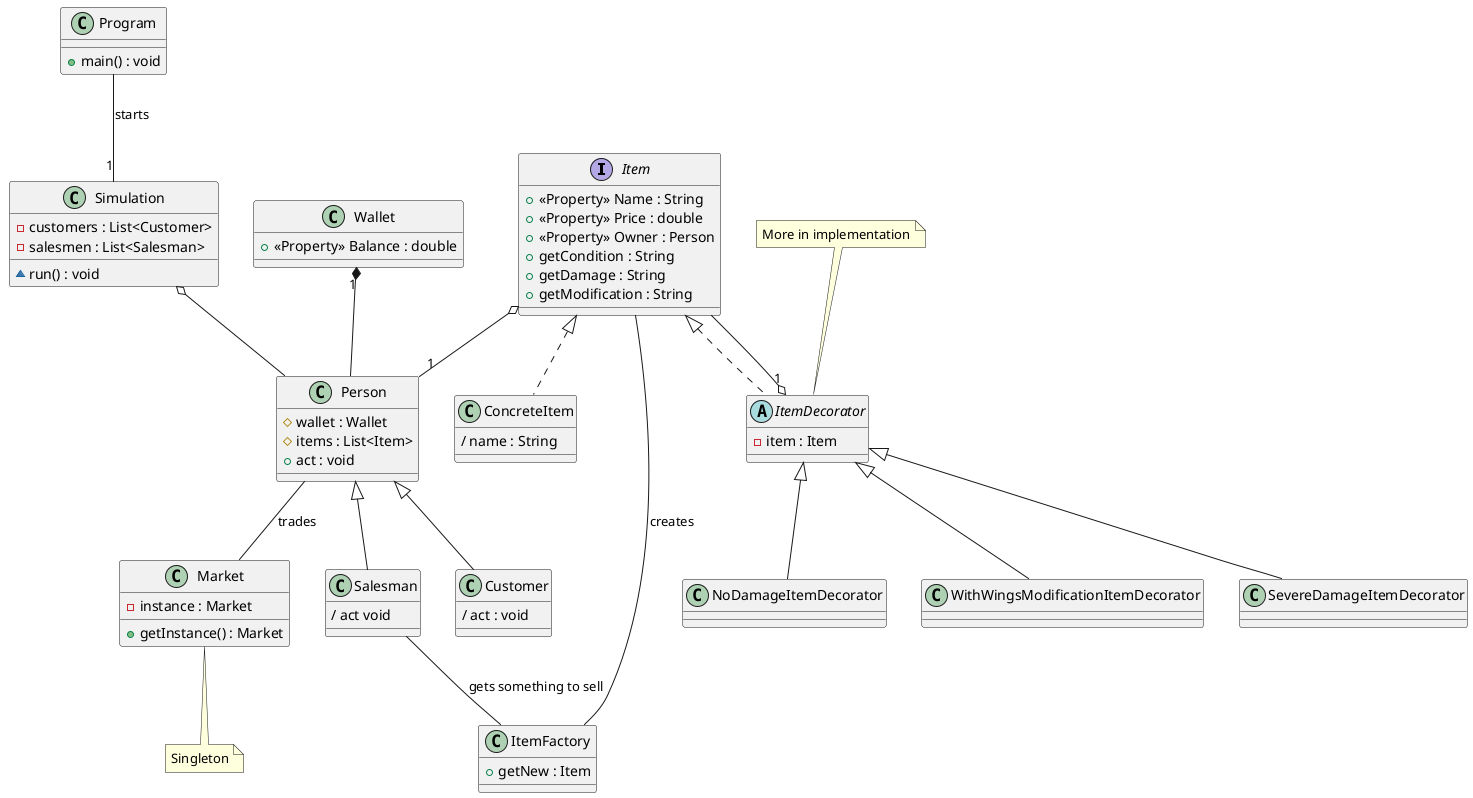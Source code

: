 @startuml Class diagram 


interface Item {
    + <<Property>> Name : String 
    + <<Property>> Price : double 
    + <<Property>> Owner : Person 
    + getCondition : String
    + getDamage : String
    + getModification : String
}

Item o-- "1" Person 

class ConcreteItem implements Item {
    / name : String 
}

abstract ItemDecorator implements Item {
    - item : Item 
}

ItemDecorator "1" o-- Item 


class SevereDamageItemDecorator extends ItemDecorator
class NoDamageItemDecorator extends ItemDecorator
class WithWingsModificationItemDecorator extends ItemDecorator

note "More in implementation" as MoreInImplementation
MoreInImplementation .. ItemDecorator

class ItemFactory {
    + getNew : Item  
}

ItemFactory -- Item : creates 

class Wallet {
    + <<Property>> Balance : double 
}

class Person {
    # wallet : Wallet 
    # items : List<Item> 
    + act : void 
}

Wallet "1" *-- Person
Person -- Market : trades 


class Customer extends Person {
    / act : void 
}

class Salesman extends Person {
    / act void 
}

note "Singleton" as singleton
class Market {
    - instance : Market
    + getInstance() : Market    
}

Market .. singleton


class Program { 
    + main() : void
}

class Simulation {
    - customers : List<Customer> 
    - salesmen : List<Salesman> 
    ~ run() : void 
}

Program -- "1" Simulation : starts
Simulation o-- Person


Salesman -- ItemFactory : gets something to sell 


@enduml